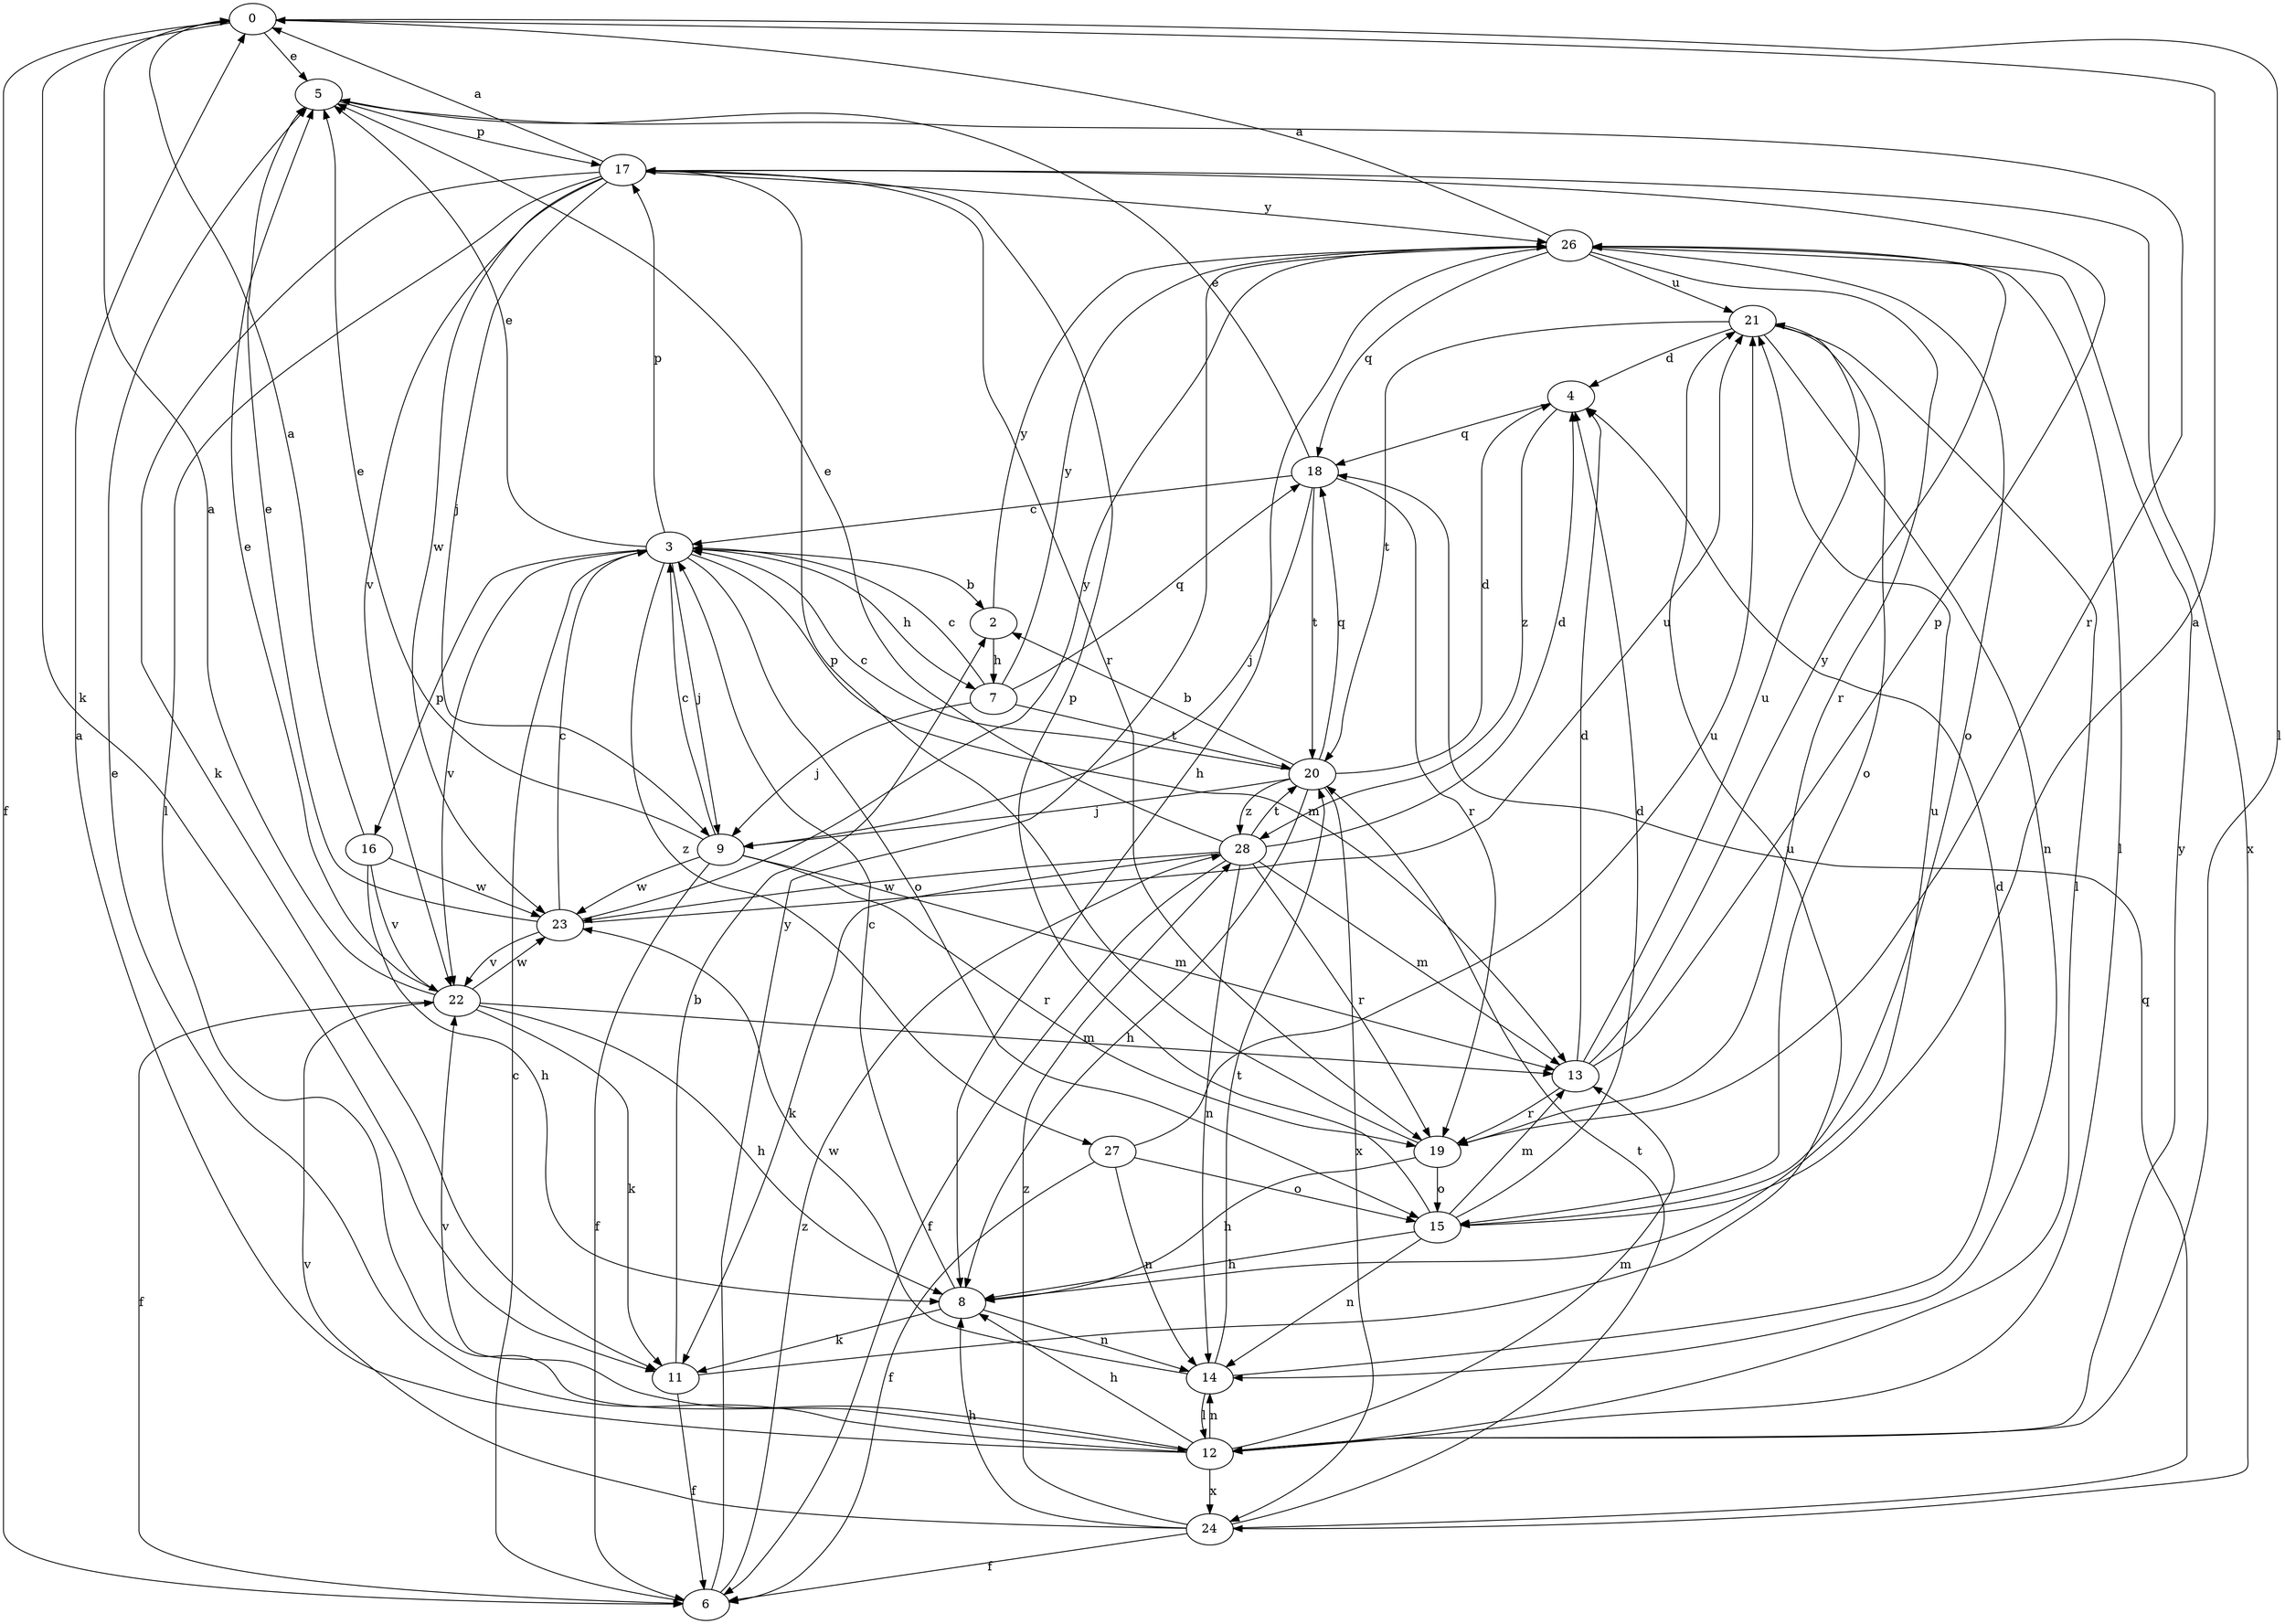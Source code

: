 strict digraph  {
0;
2;
3;
4;
5;
6;
7;
8;
9;
11;
12;
13;
14;
15;
16;
17;
18;
19;
20;
21;
22;
23;
24;
26;
27;
28;
0 -> 5  [label=e];
0 -> 6  [label=f];
0 -> 11  [label=k];
0 -> 12  [label=l];
2 -> 7  [label=h];
2 -> 26  [label=y];
3 -> 2  [label=b];
3 -> 5  [label=e];
3 -> 7  [label=h];
3 -> 9  [label=j];
3 -> 13  [label=m];
3 -> 15  [label=o];
3 -> 16  [label=p];
3 -> 17  [label=p];
3 -> 22  [label=v];
3 -> 27  [label=z];
4 -> 18  [label=q];
4 -> 28  [label=z];
5 -> 17  [label=p];
5 -> 19  [label=r];
6 -> 3  [label=c];
6 -> 26  [label=y];
6 -> 28  [label=z];
7 -> 3  [label=c];
7 -> 9  [label=j];
7 -> 18  [label=q];
7 -> 20  [label=t];
7 -> 26  [label=y];
8 -> 3  [label=c];
8 -> 11  [label=k];
8 -> 14  [label=n];
8 -> 21  [label=u];
9 -> 3  [label=c];
9 -> 5  [label=e];
9 -> 6  [label=f];
9 -> 13  [label=m];
9 -> 19  [label=r];
9 -> 23  [label=w];
11 -> 2  [label=b];
11 -> 6  [label=f];
11 -> 21  [label=u];
12 -> 0  [label=a];
12 -> 5  [label=e];
12 -> 8  [label=h];
12 -> 13  [label=m];
12 -> 14  [label=n];
12 -> 22  [label=v];
12 -> 24  [label=x];
12 -> 26  [label=y];
13 -> 4  [label=d];
13 -> 17  [label=p];
13 -> 19  [label=r];
13 -> 21  [label=u];
13 -> 26  [label=y];
14 -> 4  [label=d];
14 -> 12  [label=l];
14 -> 20  [label=t];
14 -> 23  [label=w];
15 -> 0  [label=a];
15 -> 4  [label=d];
15 -> 8  [label=h];
15 -> 13  [label=m];
15 -> 14  [label=n];
15 -> 17  [label=p];
16 -> 0  [label=a];
16 -> 8  [label=h];
16 -> 22  [label=v];
16 -> 23  [label=w];
17 -> 0  [label=a];
17 -> 9  [label=j];
17 -> 11  [label=k];
17 -> 12  [label=l];
17 -> 19  [label=r];
17 -> 22  [label=v];
17 -> 23  [label=w];
17 -> 24  [label=x];
17 -> 26  [label=y];
18 -> 3  [label=c];
18 -> 5  [label=e];
18 -> 9  [label=j];
18 -> 19  [label=r];
18 -> 20  [label=t];
19 -> 8  [label=h];
19 -> 15  [label=o];
19 -> 17  [label=p];
20 -> 2  [label=b];
20 -> 3  [label=c];
20 -> 4  [label=d];
20 -> 8  [label=h];
20 -> 9  [label=j];
20 -> 18  [label=q];
20 -> 24  [label=x];
20 -> 28  [label=z];
21 -> 4  [label=d];
21 -> 12  [label=l];
21 -> 14  [label=n];
21 -> 15  [label=o];
21 -> 20  [label=t];
22 -> 0  [label=a];
22 -> 5  [label=e];
22 -> 6  [label=f];
22 -> 8  [label=h];
22 -> 11  [label=k];
22 -> 13  [label=m];
22 -> 23  [label=w];
23 -> 3  [label=c];
23 -> 5  [label=e];
23 -> 21  [label=u];
23 -> 22  [label=v];
23 -> 26  [label=y];
24 -> 6  [label=f];
24 -> 8  [label=h];
24 -> 18  [label=q];
24 -> 20  [label=t];
24 -> 22  [label=v];
24 -> 28  [label=z];
26 -> 0  [label=a];
26 -> 8  [label=h];
26 -> 12  [label=l];
26 -> 15  [label=o];
26 -> 18  [label=q];
26 -> 19  [label=r];
26 -> 21  [label=u];
27 -> 6  [label=f];
27 -> 14  [label=n];
27 -> 15  [label=o];
27 -> 21  [label=u];
28 -> 4  [label=d];
28 -> 5  [label=e];
28 -> 6  [label=f];
28 -> 11  [label=k];
28 -> 13  [label=m];
28 -> 14  [label=n];
28 -> 19  [label=r];
28 -> 20  [label=t];
28 -> 23  [label=w];
}
